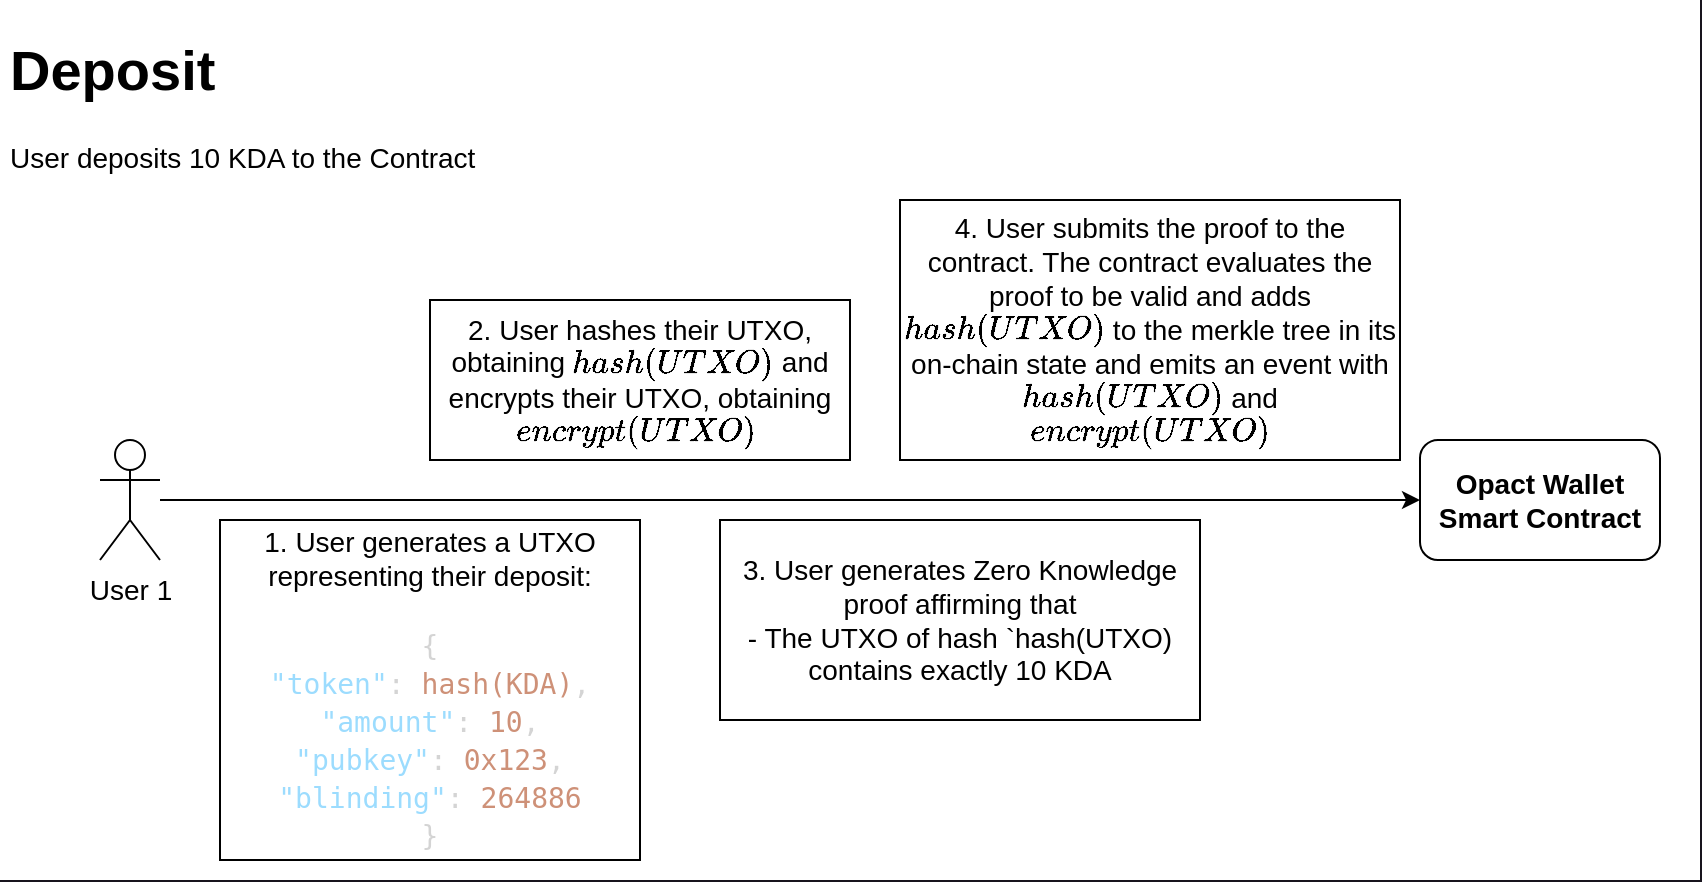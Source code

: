 <mxfile>
    <diagram id="_BN_sl4cACrqXgh4oI2z" name="Page-1">
        <mxGraphModel dx="1335" dy="519" grid="1" gridSize="10" guides="1" tooltips="1" connect="1" arrows="1" fold="1" page="1" pageScale="1" pageWidth="850" pageHeight="1100" background="#18141D" math="0" shadow="0">
            <root>
                <mxCell id="0"/>
                <mxCell id="1" parent="0"/>
                <mxCell id="27" value="" style="rounded=0;whiteSpace=wrap;html=1;labelBackgroundColor=none;fillColor=default;strokeColor=none;" vertex="1" parent="1">
                    <mxGeometry width="850" height="440" as="geometry"/>
                </mxCell>
                <mxCell id="17" value="Opact Wallet Smart Contract" style="rounded=1;whiteSpace=wrap;html=1;labelBackgroundColor=none;fontSize=14;fontStyle=1" vertex="1" parent="1">
                    <mxGeometry x="710" y="220" width="120" height="60" as="geometry"/>
                </mxCell>
                <mxCell id="18" style="edgeStyle=none;html=1;entryX=0;entryY=0.5;entryDx=0;entryDy=0;fontSize=14;" edge="1" parent="1" source="19" target="17">
                    <mxGeometry relative="1" as="geometry"/>
                </mxCell>
                <mxCell id="19" value="User 1" style="shape=umlActor;verticalLabelPosition=bottom;verticalAlign=top;html=1;outlineConnect=0;labelBackgroundColor=none;fontSize=14;" vertex="1" parent="1">
                    <mxGeometry x="50" y="220" width="30" height="60" as="geometry"/>
                </mxCell>
                <mxCell id="20" value="&lt;h1&gt;Deposit&lt;/h1&gt;&lt;p&gt;User deposits 10 KDA to the Contract&lt;/p&gt;" style="text;html=1;strokeColor=none;fillColor=default;spacing=5;spacingTop=-20;whiteSpace=wrap;overflow=hidden;rounded=0;labelBackgroundColor=none;fontSize=14;" vertex="1" parent="1">
                    <mxGeometry y="10" width="260" height="90" as="geometry"/>
                </mxCell>
                <mxCell id="21" value="1. User generates a UTXO representing their deposit:&lt;br&gt;&lt;br&gt;&lt;div style=&quot;color: rgb(204, 204, 204); font-family: &amp;quot;Droid Sans Mono&amp;quot;, &amp;quot;monospace&amp;quot;, monospace; line-height: 19px;&quot;&gt;&lt;div&gt;&lt;span style=&quot;color: #d4d4d4;&quot;&gt;{&lt;/span&gt;&lt;/div&gt;&lt;div&gt;&lt;span style=&quot;color: #d4d4d4;&quot;&gt;    &lt;/span&gt;&lt;span style=&quot;color: #9cdcfe;&quot;&gt;&quot;token&quot;&lt;/span&gt;&lt;span style=&quot;color: #d4d4d4;&quot;&gt;: &lt;/span&gt;&lt;span style=&quot;color: #ce9178;&quot;&gt;hash(KDA)&lt;/span&gt;&lt;span style=&quot;color: #d4d4d4;&quot;&gt;,&lt;/span&gt;&lt;/div&gt;&lt;div&gt;&lt;span style=&quot;color: #d4d4d4;&quot;&gt;    &lt;/span&gt;&lt;span style=&quot;color: #9cdcfe;&quot;&gt;&quot;amount&quot;&lt;/span&gt;&lt;span style=&quot;color: #d4d4d4;&quot;&gt;: &lt;/span&gt;&lt;span style=&quot;color: #ce9178;&quot;&gt;10&lt;/span&gt;&lt;span style=&quot;color: #d4d4d4;&quot;&gt;,&lt;/span&gt;&lt;/div&gt;&lt;div&gt;&lt;span style=&quot;color: #d4d4d4;&quot;&gt;    &lt;/span&gt;&lt;span style=&quot;color: #9cdcfe;&quot;&gt;&quot;pubkey&quot;&lt;/span&gt;&lt;span style=&quot;color: #d4d4d4;&quot;&gt;: &lt;/span&gt;&lt;span style=&quot;color: #ce9178;&quot;&gt;0x123&lt;/span&gt;&lt;span style=&quot;color: #d4d4d4;&quot;&gt;,&lt;/span&gt;&lt;/div&gt;&lt;div&gt;&lt;span style=&quot;color: #d4d4d4;&quot;&gt;    &lt;/span&gt;&lt;span style=&quot;color: #9cdcfe;&quot;&gt;&quot;blinding&quot;&lt;/span&gt;&lt;span style=&quot;color: #d4d4d4;&quot;&gt;: &lt;/span&gt;&lt;span style=&quot;color: #ce9178;&quot;&gt;264886&lt;/span&gt;&lt;/div&gt;&lt;div&gt;&lt;span style=&quot;color: #d4d4d4;&quot;&gt;}&lt;/span&gt;&lt;/div&gt;&lt;/div&gt;" style="text;html=1;strokeColor=default;fillColor=none;align=center;verticalAlign=middle;whiteSpace=wrap;rounded=0;labelBackgroundColor=none;fontSize=14;" vertex="1" parent="1">
                    <mxGeometry x="110" y="260" width="210" height="170" as="geometry"/>
                </mxCell>
                <mxCell id="22" value="2. User hashes their UTXO, obtaining `hash(UTXO)` and encrypts their UTXO, obtaining `encrypt(UTXO)`&amp;nbsp;" style="text;html=1;strokeColor=default;fillColor=none;align=center;verticalAlign=middle;whiteSpace=wrap;rounded=0;labelBackgroundColor=none;fontSize=14;" vertex="1" parent="1">
                    <mxGeometry x="215" y="150" width="210" height="80" as="geometry"/>
                </mxCell>
                <mxCell id="23" value="3. User generates Zero Knowledge proof affirming that&lt;br&gt;- The UTXO of hash `hash(UTXO) contains exactly 10 KDA" style="text;html=1;strokeColor=default;fillColor=none;align=center;verticalAlign=middle;whiteSpace=wrap;rounded=0;labelBackgroundColor=none;fontSize=14;" vertex="1" parent="1">
                    <mxGeometry x="360" y="260" width="240" height="100" as="geometry"/>
                </mxCell>
                <mxCell id="24" value="4. User submits the proof to the contract. The contract evaluates the proof to be valid and adds `hash(UTXO)` to the merkle tree in its on-chain state and emits an event with `hash(UTXO)` and `encrypt(UTXO)`" style="text;html=1;strokeColor=default;fillColor=none;align=center;verticalAlign=middle;whiteSpace=wrap;rounded=0;labelBackgroundColor=none;fontSize=14;perimeterSpacing=0;" vertex="1" parent="1">
                    <mxGeometry x="450" y="100" width="250" height="130" as="geometry"/>
                </mxCell>
            </root>
        </mxGraphModel>
    </diagram>
</mxfile>